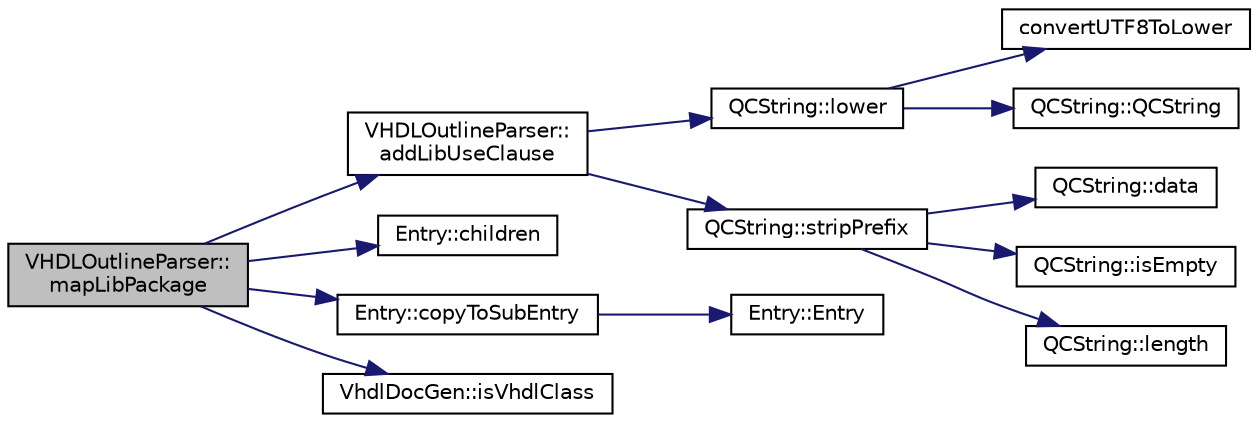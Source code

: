digraph "VHDLOutlineParser::mapLibPackage"
{
 // LATEX_PDF_SIZE
  edge [fontname="Helvetica",fontsize="10",labelfontname="Helvetica",labelfontsize="10"];
  node [fontname="Helvetica",fontsize="10",shape=record];
  rankdir="LR";
  Node1 [label="VHDLOutlineParser::\lmapLibPackage",height=0.2,width=0.4,color="black", fillcolor="grey75", style="filled", fontcolor="black",tooltip=" "];
  Node1 -> Node2 [color="midnightblue",fontsize="10",style="solid",fontname="Helvetica"];
  Node2 [label="VHDLOutlineParser::\laddLibUseClause",height=0.2,width=0.4,color="black", fillcolor="white", style="filled",URL="$classVHDLOutlineParser.html#aae48ed44191778c99e285f17b7e14377",tooltip=" "];
  Node2 -> Node3 [color="midnightblue",fontsize="10",style="solid",fontname="Helvetica"];
  Node3 [label="QCString::lower",height=0.2,width=0.4,color="black", fillcolor="white", style="filled",URL="$classQCString.html#a33688239622e659cfb469fbd62c9cccb",tooltip=" "];
  Node3 -> Node4 [color="midnightblue",fontsize="10",style="solid",fontname="Helvetica"];
  Node4 [label="convertUTF8ToLower",height=0.2,width=0.4,color="black", fillcolor="white", style="filled",URL="$utf8_8cpp.html#a90000b3876f8ff0fed72d2c31ecdfe11",tooltip=" "];
  Node3 -> Node5 [color="midnightblue",fontsize="10",style="solid",fontname="Helvetica"];
  Node5 [label="QCString::QCString",height=0.2,width=0.4,color="black", fillcolor="white", style="filled",URL="$classQCString.html#ad691e1087cc03e14e00d1147ae0ecab7",tooltip=" "];
  Node2 -> Node6 [color="midnightblue",fontsize="10",style="solid",fontname="Helvetica"];
  Node6 [label="QCString::stripPrefix",height=0.2,width=0.4,color="black", fillcolor="white", style="filled",URL="$classQCString.html#af363dfe85e56f873aa3a373c70a33b24",tooltip=" "];
  Node6 -> Node7 [color="midnightblue",fontsize="10",style="solid",fontname="Helvetica"];
  Node7 [label="QCString::data",height=0.2,width=0.4,color="black", fillcolor="white", style="filled",URL="$classQCString.html#ac3aa3ac1a1c36d3305eba22a2eb0d098",tooltip=" "];
  Node6 -> Node8 [color="midnightblue",fontsize="10",style="solid",fontname="Helvetica"];
  Node8 [label="QCString::isEmpty",height=0.2,width=0.4,color="black", fillcolor="white", style="filled",URL="$classQCString.html#a621c4090d69ad7d05ef8e5234376c3d8",tooltip=" "];
  Node6 -> Node9 [color="midnightblue",fontsize="10",style="solid",fontname="Helvetica"];
  Node9 [label="QCString::length",height=0.2,width=0.4,color="black", fillcolor="white", style="filled",URL="$classQCString.html#ac52596733e9110b778019946d73fb268",tooltip=" "];
  Node1 -> Node10 [color="midnightblue",fontsize="10",style="solid",fontname="Helvetica"];
  Node10 [label="Entry::children",height=0.2,width=0.4,color="black", fillcolor="white", style="filled",URL="$classEntry.html#a13c49362ea71812935f0399e0f7dcf77",tooltip=" "];
  Node1 -> Node11 [color="midnightblue",fontsize="10",style="solid",fontname="Helvetica"];
  Node11 [label="Entry::copyToSubEntry",height=0.2,width=0.4,color="black", fillcolor="white", style="filled",URL="$classEntry.html#aa24b2fca5bb06b62af4f8efdd68ebf25",tooltip=" "];
  Node11 -> Node12 [color="midnightblue",fontsize="10",style="solid",fontname="Helvetica"];
  Node12 [label="Entry::Entry",height=0.2,width=0.4,color="black", fillcolor="white", style="filled",URL="$classEntry.html#a8283ac849b1f02ff82ca2ff28253db98",tooltip=" "];
  Node1 -> Node13 [color="midnightblue",fontsize="10",style="solid",fontname="Helvetica"];
  Node13 [label="VhdlDocGen::isVhdlClass",height=0.2,width=0.4,color="black", fillcolor="white", style="filled",URL="$classVhdlDocGen.html#a7b7df19eb23b1532bc1d05c7ffe6cd76",tooltip=" "];
}
